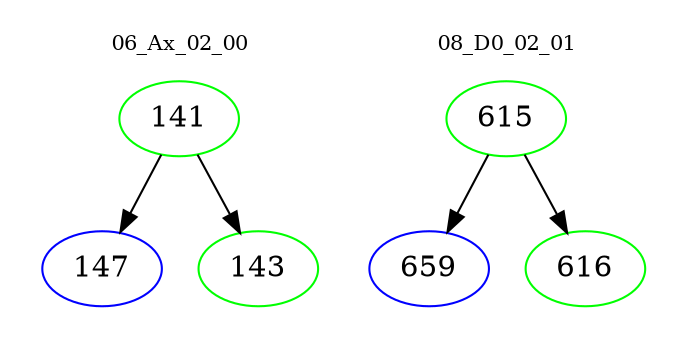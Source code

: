 digraph{
subgraph cluster_0 {
color = white
label = "06_Ax_02_00";
fontsize=10;
T0_141 [label="141", color="green"]
T0_141 -> T0_147 [color="black"]
T0_147 [label="147", color="blue"]
T0_141 -> T0_143 [color="black"]
T0_143 [label="143", color="green"]
}
subgraph cluster_1 {
color = white
label = "08_D0_02_01";
fontsize=10;
T1_615 [label="615", color="green"]
T1_615 -> T1_659 [color="black"]
T1_659 [label="659", color="blue"]
T1_615 -> T1_616 [color="black"]
T1_616 [label="616", color="green"]
}
}
